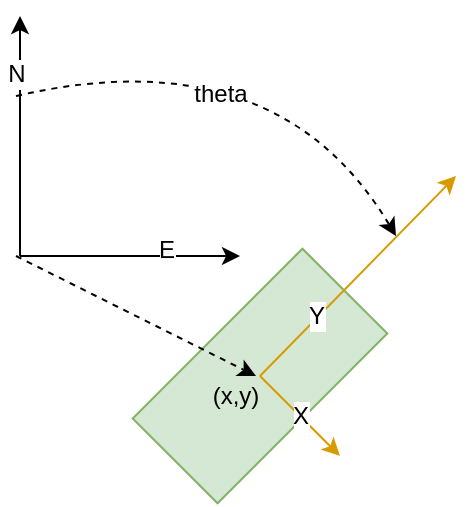 <mxfile version="12.9.10" type="github" pages="7">
  <diagram id="E4djUkXJgHmOQ1qHG0AQ" name="Page-1">
    <mxGraphModel dx="786" dy="411" grid="1" gridSize="10" guides="1" tooltips="1" connect="1" arrows="1" fold="1" page="1" pageScale="1" pageWidth="850" pageHeight="1100" math="0" shadow="0">
      <root>
        <mxCell id="0" />
        <mxCell id="1" parent="0" />
        <mxCell id="4UQcf1Sv0_18LDurUM1L-3" value="" style="rounded=0;whiteSpace=wrap;html=1;fillColor=#d5e8d4;strokeColor=#82b366;rotation=-45;" parent="1" vertex="1">
          <mxGeometry x="302" y="180" width="120" height="60" as="geometry" />
        </mxCell>
        <mxCell id="4UQcf1Sv0_18LDurUM1L-1" value="" style="endArrow=classic;html=1;" parent="1" edge="1">
          <mxGeometry width="50" height="50" relative="1" as="geometry">
            <mxPoint x="242" y="150" as="sourcePoint" />
            <mxPoint x="242" y="30" as="targetPoint" />
          </mxGeometry>
        </mxCell>
        <mxCell id="4UQcf1Sv0_18LDurUM1L-4" value="N" style="text;html=1;align=center;verticalAlign=middle;resizable=0;points=[];labelBackgroundColor=#ffffff;" parent="4UQcf1Sv0_18LDurUM1L-1" vertex="1" connectable="0">
          <mxGeometry x="0.517" y="2" relative="1" as="geometry">
            <mxPoint as="offset" />
          </mxGeometry>
        </mxCell>
        <mxCell id="4UQcf1Sv0_18LDurUM1L-2" value="" style="endArrow=classic;html=1;" parent="1" edge="1">
          <mxGeometry width="50" height="50" relative="1" as="geometry">
            <mxPoint x="242" y="150" as="sourcePoint" />
            <mxPoint x="352" y="150" as="targetPoint" />
          </mxGeometry>
        </mxCell>
        <mxCell id="4UQcf1Sv0_18LDurUM1L-5" value="E" style="text;html=1;align=center;verticalAlign=middle;resizable=0;points=[];labelBackgroundColor=#ffffff;" parent="4UQcf1Sv0_18LDurUM1L-2" vertex="1" connectable="0">
          <mxGeometry x="0.329" y="3" relative="1" as="geometry">
            <mxPoint as="offset" />
          </mxGeometry>
        </mxCell>
        <mxCell id="4UQcf1Sv0_18LDurUM1L-6" value="" style="endArrow=classic;html=1;fillColor=#ffe6cc;strokeColor=#d79b00;" parent="1" edge="1">
          <mxGeometry width="50" height="50" relative="1" as="geometry">
            <mxPoint x="362" y="210" as="sourcePoint" />
            <mxPoint x="460" y="110" as="targetPoint" />
          </mxGeometry>
        </mxCell>
        <mxCell id="4UQcf1Sv0_18LDurUM1L-7" value="Y" style="text;html=1;align=center;verticalAlign=middle;resizable=0;points=[];labelBackgroundColor=#ffffff;" parent="4UQcf1Sv0_18LDurUM1L-6" vertex="1" connectable="0">
          <mxGeometry x="0.517" y="2" relative="1" as="geometry">
            <mxPoint x="-44.76" y="47.11" as="offset" />
          </mxGeometry>
        </mxCell>
        <mxCell id="4UQcf1Sv0_18LDurUM1L-8" value="" style="endArrow=classic;html=1;fillColor=#ffe6cc;strokeColor=#d79b00;" parent="1" edge="1">
          <mxGeometry width="50" height="50" relative="1" as="geometry">
            <mxPoint x="362" y="210" as="sourcePoint" />
            <mxPoint x="402" y="250" as="targetPoint" />
          </mxGeometry>
        </mxCell>
        <mxCell id="4UQcf1Sv0_18LDurUM1L-9" value="X" style="text;html=1;align=center;verticalAlign=middle;resizable=0;points=[];labelBackgroundColor=#ffffff;" parent="4UQcf1Sv0_18LDurUM1L-8" vertex="1" connectable="0">
          <mxGeometry x="0.329" y="3" relative="1" as="geometry">
            <mxPoint x="-8.99" y="-4.75" as="offset" />
          </mxGeometry>
        </mxCell>
        <mxCell id="ay-JRNR7nke35Hhsr8Ma-1" value="" style="curved=1;endArrow=classic;html=1;dashed=1;strokeColor=#000000;fontColor=#D5E8D4;" parent="1" edge="1">
          <mxGeometry width="50" height="50" relative="1" as="geometry">
            <mxPoint x="240" y="70" as="sourcePoint" />
            <mxPoint x="430" y="140" as="targetPoint" />
            <Array as="points">
              <mxPoint x="370" y="40" />
            </Array>
          </mxGeometry>
        </mxCell>
        <mxCell id="ay-JRNR7nke35Hhsr8Ma-2" value="&lt;font color=&quot;#000000&quot;&gt;theta&lt;/font&gt;" style="text;html=1;align=center;verticalAlign=middle;resizable=0;points=[];labelBackgroundColor=#ffffff;fontColor=#D5E8D4;" parent="ay-JRNR7nke35Hhsr8Ma-1" vertex="1" connectable="0">
          <mxGeometry x="-0.203" y="-22" relative="1" as="geometry">
            <mxPoint as="offset" />
          </mxGeometry>
        </mxCell>
        <mxCell id="ay-JRNR7nke35Hhsr8Ma-3" value="" style="endArrow=classic;html=1;dashed=1;strokeColor=#000000;fontColor=#D5E8D4;" parent="1" edge="1">
          <mxGeometry width="50" height="50" relative="1" as="geometry">
            <mxPoint x="240" y="150" as="sourcePoint" />
            <mxPoint x="360" y="210" as="targetPoint" />
          </mxGeometry>
        </mxCell>
        <mxCell id="ay-JRNR7nke35Hhsr8Ma-4" value="&lt;font color=&quot;#000000&quot;&gt;(x,y)&lt;/font&gt;" style="text;html=1;strokeColor=none;fillColor=none;align=center;verticalAlign=middle;whiteSpace=wrap;rounded=0;dashed=1;fontColor=#D5E8D4;" parent="1" vertex="1">
          <mxGeometry x="330" y="210" width="40" height="20" as="geometry" />
        </mxCell>
      </root>
    </mxGraphModel>
  </diagram>
  <diagram id="EYhlYJDlWn58gcIpB5Rx" name="Page-2">
    <mxGraphModel dx="786" dy="411" grid="1" gridSize="10" guides="1" tooltips="1" connect="1" arrows="1" fold="1" page="1" pageScale="1" pageWidth="850" pageHeight="1100" math="0" shadow="0">
      <root>
        <mxCell id="pMTW5SIxI1JARg59_gXX-0" />
        <mxCell id="pMTW5SIxI1JARg59_gXX-1" parent="pMTW5SIxI1JARg59_gXX-0" />
        <mxCell id="pMTW5SIxI1JARg59_gXX-42" value="" style="rounded=1;whiteSpace=wrap;html=1;dashed=1;fillColor=#ffe6cc;strokeColor=#d79b00;" parent="pMTW5SIxI1JARg59_gXX-1" vertex="1">
          <mxGeometry x="405" y="161" width="20" height="110" as="geometry" />
        </mxCell>
        <mxCell id="pMTW5SIxI1JARg59_gXX-41" value="" style="rounded=1;whiteSpace=wrap;html=1;dashed=1;fillColor=#ffe6cc;strokeColor=#d79b00;" parent="pMTW5SIxI1JARg59_gXX-1" vertex="1">
          <mxGeometry x="320" y="161" width="20" height="110" as="geometry" />
        </mxCell>
        <mxCell id="pMTW5SIxI1JARg59_gXX-40" value="" style="rounded=1;whiteSpace=wrap;html=1;dashed=1;fillColor=#ffe6cc;strokeColor=#d79b00;" parent="pMTW5SIxI1JARg59_gXX-1" vertex="1">
          <mxGeometry x="230" y="161" width="20" height="110" as="geometry" />
        </mxCell>
        <mxCell id="pMTW5SIxI1JARg59_gXX-2" value="" style="endArrow=none;html=1;" parent="pMTW5SIxI1JARg59_gXX-1" source="pMTW5SIxI1JARg59_gXX-8" edge="1">
          <mxGeometry width="50" height="50" relative="1" as="geometry">
            <mxPoint x="200" y="190" as="sourcePoint" />
            <mxPoint x="580" y="190" as="targetPoint" />
          </mxGeometry>
        </mxCell>
        <mxCell id="pMTW5SIxI1JARg59_gXX-3" value="G" style="ellipse;whiteSpace=wrap;html=1;aspect=fixed;" parent="pMTW5SIxI1JARg59_gXX-1" vertex="1">
          <mxGeometry x="230" y="180" width="20" height="20" as="geometry" />
        </mxCell>
        <mxCell id="pMTW5SIxI1JARg59_gXX-4" value="" style="endArrow=none;html=1;" parent="pMTW5SIxI1JARg59_gXX-1" target="pMTW5SIxI1JARg59_gXX-3" edge="1">
          <mxGeometry width="50" height="50" relative="1" as="geometry">
            <mxPoint x="200" y="190" as="sourcePoint" />
            <mxPoint x="580" y="190" as="targetPoint" />
          </mxGeometry>
        </mxCell>
        <mxCell id="pMTW5SIxI1JARg59_gXX-6" value="G" style="ellipse;whiteSpace=wrap;html=1;aspect=fixed;" parent="pMTW5SIxI1JARg59_gXX-1" vertex="1">
          <mxGeometry x="405" y="180" width="20" height="20" as="geometry" />
        </mxCell>
        <mxCell id="pMTW5SIxI1JARg59_gXX-7" value="" style="endArrow=none;html=1;" parent="pMTW5SIxI1JARg59_gXX-1" source="pMTW5SIxI1JARg59_gXX-3" target="pMTW5SIxI1JARg59_gXX-6" edge="1">
          <mxGeometry width="50" height="50" relative="1" as="geometry">
            <mxPoint x="250" y="190" as="sourcePoint" />
            <mxPoint x="580" y="190" as="targetPoint" />
          </mxGeometry>
        </mxCell>
        <mxCell id="pMTW5SIxI1JARg59_gXX-8" value="G" style="ellipse;whiteSpace=wrap;html=1;aspect=fixed;" parent="pMTW5SIxI1JARg59_gXX-1" vertex="1">
          <mxGeometry x="500" y="180" width="20" height="20" as="geometry" />
        </mxCell>
        <mxCell id="pMTW5SIxI1JARg59_gXX-9" value="" style="endArrow=none;html=1;" parent="pMTW5SIxI1JARg59_gXX-1" source="pMTW5SIxI1JARg59_gXX-6" target="pMTW5SIxI1JARg59_gXX-8" edge="1">
          <mxGeometry width="50" height="50" relative="1" as="geometry">
            <mxPoint x="425" y="190" as="sourcePoint" />
            <mxPoint x="580" y="190" as="targetPoint" />
          </mxGeometry>
        </mxCell>
        <mxCell id="pMTW5SIxI1JARg59_gXX-5" value="G" style="ellipse;whiteSpace=wrap;html=1;aspect=fixed;" parent="pMTW5SIxI1JARg59_gXX-1" vertex="1">
          <mxGeometry x="320" y="180" width="20" height="20" as="geometry" />
        </mxCell>
        <mxCell id="pMTW5SIxI1JARg59_gXX-26" value="" style="endArrow=none;html=1;" parent="pMTW5SIxI1JARg59_gXX-1" source="pMTW5SIxI1JARg59_gXX-32" edge="1">
          <mxGeometry width="50" height="50" relative="1" as="geometry">
            <mxPoint x="200" y="240" as="sourcePoint" />
            <mxPoint x="580" y="240" as="targetPoint" />
          </mxGeometry>
        </mxCell>
        <mxCell id="pMTW5SIxI1JARg59_gXX-28" value="V" style="whiteSpace=wrap;html=1;aspect=fixed;" parent="pMTW5SIxI1JARg59_gXX-1" vertex="1">
          <mxGeometry x="260" y="230" width="20" height="20" as="geometry" />
        </mxCell>
        <mxCell id="pMTW5SIxI1JARg59_gXX-29" value="" style="endArrow=none;html=1;" parent="pMTW5SIxI1JARg59_gXX-1" source="pMTW5SIxI1JARg59_gXX-34" target="pMTW5SIxI1JARg59_gXX-28" edge="1">
          <mxGeometry width="50" height="50" relative="1" as="geometry">
            <mxPoint x="200" y="240" as="sourcePoint" />
            <mxPoint x="580" y="240" as="targetPoint" />
          </mxGeometry>
        </mxCell>
        <mxCell id="pMTW5SIxI1JARg59_gXX-30" value="V" style="whiteSpace=wrap;html=1;aspect=fixed;" parent="pMTW5SIxI1JARg59_gXX-1" vertex="1">
          <mxGeometry x="360" y="230" width="20" height="20" as="geometry" />
        </mxCell>
        <mxCell id="pMTW5SIxI1JARg59_gXX-31" value="" style="endArrow=none;html=1;" parent="pMTW5SIxI1JARg59_gXX-1" source="pMTW5SIxI1JARg59_gXX-36" target="pMTW5SIxI1JARg59_gXX-30" edge="1">
          <mxGeometry width="50" height="50" relative="1" as="geometry">
            <mxPoint x="280" y="240" as="sourcePoint" />
            <mxPoint x="580" y="240" as="targetPoint" />
          </mxGeometry>
        </mxCell>
        <mxCell id="pMTW5SIxI1JARg59_gXX-32" value="V" style="whiteSpace=wrap;html=1;aspect=fixed;" parent="pMTW5SIxI1JARg59_gXX-1" vertex="1">
          <mxGeometry x="450" y="230" width="20" height="20" as="geometry" />
        </mxCell>
        <mxCell id="pMTW5SIxI1JARg59_gXX-33" value="" style="endArrow=none;html=1;" parent="pMTW5SIxI1JARg59_gXX-1" source="pMTW5SIxI1JARg59_gXX-38" target="pMTW5SIxI1JARg59_gXX-32" edge="1">
          <mxGeometry width="50" height="50" relative="1" as="geometry">
            <mxPoint x="380" y="240" as="sourcePoint" />
            <mxPoint x="580" y="240" as="targetPoint" />
          </mxGeometry>
        </mxCell>
        <mxCell id="pMTW5SIxI1JARg59_gXX-34" value="V" style="whiteSpace=wrap;html=1;aspect=fixed;dashed=1;" parent="pMTW5SIxI1JARg59_gXX-1" vertex="1">
          <mxGeometry x="230" y="230" width="20" height="20" as="geometry" />
        </mxCell>
        <mxCell id="pMTW5SIxI1JARg59_gXX-35" value="" style="endArrow=none;html=1;" parent="pMTW5SIxI1JARg59_gXX-1" target="pMTW5SIxI1JARg59_gXX-34" edge="1">
          <mxGeometry width="50" height="50" relative="1" as="geometry">
            <mxPoint x="200" y="240" as="sourcePoint" />
            <mxPoint x="260" y="240" as="targetPoint" />
          </mxGeometry>
        </mxCell>
        <mxCell id="pMTW5SIxI1JARg59_gXX-36" value="V" style="whiteSpace=wrap;html=1;aspect=fixed;dashed=1;" parent="pMTW5SIxI1JARg59_gXX-1" vertex="1">
          <mxGeometry x="320" y="230" width="20" height="20" as="geometry" />
        </mxCell>
        <mxCell id="pMTW5SIxI1JARg59_gXX-37" value="" style="endArrow=none;html=1;" parent="pMTW5SIxI1JARg59_gXX-1" source="pMTW5SIxI1JARg59_gXX-28" target="pMTW5SIxI1JARg59_gXX-36" edge="1">
          <mxGeometry width="50" height="50" relative="1" as="geometry">
            <mxPoint x="280" y="240" as="sourcePoint" />
            <mxPoint x="360" y="240" as="targetPoint" />
          </mxGeometry>
        </mxCell>
        <mxCell id="pMTW5SIxI1JARg59_gXX-38" value="V" style="whiteSpace=wrap;html=1;aspect=fixed;dashed=1;" parent="pMTW5SIxI1JARg59_gXX-1" vertex="1">
          <mxGeometry x="405" y="230" width="20" height="20" as="geometry" />
        </mxCell>
        <mxCell id="pMTW5SIxI1JARg59_gXX-39" value="" style="endArrow=none;html=1;" parent="pMTW5SIxI1JARg59_gXX-1" source="pMTW5SIxI1JARg59_gXX-30" target="pMTW5SIxI1JARg59_gXX-38" edge="1">
          <mxGeometry width="50" height="50" relative="1" as="geometry">
            <mxPoint x="380" y="240" as="sourcePoint" />
            <mxPoint x="450" y="240" as="targetPoint" />
          </mxGeometry>
        </mxCell>
      </root>
    </mxGraphModel>
  </diagram>
  <diagram id="TumldyW-hjwU83xB4ci_" name="Page-3">
    <mxGraphModel dx="786" dy="411" grid="1" gridSize="10" guides="1" tooltips="1" connect="1" arrows="1" fold="1" page="1" pageScale="1" pageWidth="850" pageHeight="1100" math="0" shadow="0">
      <root>
        <mxCell id="S9QGWnFDCPOXJFL82X0h-0" />
        <mxCell id="S9QGWnFDCPOXJFL82X0h-1" parent="S9QGWnFDCPOXJFL82X0h-0" />
        <mxCell id="S9QGWnFDCPOXJFL82X0h-2" value="" style="endArrow=classic;html=1;strokeColor=#FF3333;" parent="S9QGWnFDCPOXJFL82X0h-1" edge="1">
          <mxGeometry width="50" height="50" relative="1" as="geometry">
            <mxPoint x="160" y="180" as="sourcePoint" />
            <mxPoint x="210" y="180" as="targetPoint" />
          </mxGeometry>
        </mxCell>
        <mxCell id="S9QGWnFDCPOXJFL82X0h-5" value="X" style="text;html=1;align=center;verticalAlign=middle;resizable=0;points=[];labelBackgroundColor=#ffffff;" parent="S9QGWnFDCPOXJFL82X0h-2" vertex="1" connectable="0">
          <mxGeometry x="-0.04" y="1" relative="1" as="geometry">
            <mxPoint as="offset" />
          </mxGeometry>
        </mxCell>
        <mxCell id="S9QGWnFDCPOXJFL82X0h-3" value="" style="endArrow=classic;html=1;strokeColor=#FF3333;" parent="S9QGWnFDCPOXJFL82X0h-1" edge="1">
          <mxGeometry width="50" height="50" relative="1" as="geometry">
            <mxPoint x="160" y="180" as="sourcePoint" />
            <mxPoint x="160" y="130" as="targetPoint" />
          </mxGeometry>
        </mxCell>
        <mxCell id="S9QGWnFDCPOXJFL82X0h-6" value="Z" style="text;html=1;align=center;verticalAlign=middle;resizable=0;points=[];labelBackgroundColor=#ffffff;" parent="S9QGWnFDCPOXJFL82X0h-3" vertex="1" connectable="0">
          <mxGeometry x="0.28" y="1" relative="1" as="geometry">
            <mxPoint as="offset" />
          </mxGeometry>
        </mxCell>
        <mxCell id="S9QGWnFDCPOXJFL82X0h-4" value="Y" style="endArrow=classic;html=1;strokeColor=#FF3333;" parent="S9QGWnFDCPOXJFL82X0h-1" edge="1">
          <mxGeometry width="50" height="50" relative="1" as="geometry">
            <mxPoint x="160" y="180" as="sourcePoint" />
            <mxPoint x="130" y="140" as="targetPoint" />
          </mxGeometry>
        </mxCell>
        <mxCell id="S9QGWnFDCPOXJFL82X0h-7" value="" style="endArrow=classic;html=1;fillColor=#f8cecc;strokeColor=#b85450;" parent="S9QGWnFDCPOXJFL82X0h-1" edge="1">
          <mxGeometry width="50" height="50" relative="1" as="geometry">
            <mxPoint x="300" y="230" as="sourcePoint" />
            <mxPoint x="350" y="200" as="targetPoint" />
          </mxGeometry>
        </mxCell>
        <mxCell id="S9QGWnFDCPOXJFL82X0h-8" value="X" style="text;html=1;align=center;verticalAlign=middle;resizable=0;points=[];labelBackgroundColor=#ffffff;" parent="S9QGWnFDCPOXJFL82X0h-7" vertex="1" connectable="0">
          <mxGeometry x="-0.04" y="1" relative="1" as="geometry">
            <mxPoint as="offset" />
          </mxGeometry>
        </mxCell>
        <mxCell id="S9QGWnFDCPOXJFL82X0h-9" value="" style="endArrow=classic;html=1;fillColor=#f8cecc;strokeColor=#b85450;" parent="S9QGWnFDCPOXJFL82X0h-1" edge="1">
          <mxGeometry width="50" height="50" relative="1" as="geometry">
            <mxPoint x="300" y="230" as="sourcePoint" />
            <mxPoint x="300" y="180" as="targetPoint" />
          </mxGeometry>
        </mxCell>
        <mxCell id="S9QGWnFDCPOXJFL82X0h-10" value="Z" style="text;html=1;align=center;verticalAlign=middle;resizable=0;points=[];labelBackgroundColor=#ffffff;" parent="S9QGWnFDCPOXJFL82X0h-9" vertex="1" connectable="0">
          <mxGeometry x="0.28" y="1" relative="1" as="geometry">
            <mxPoint as="offset" />
          </mxGeometry>
        </mxCell>
        <mxCell id="S9QGWnFDCPOXJFL82X0h-11" value="Y" style="endArrow=classic;html=1;fillColor=#f8cecc;strokeColor=#b85450;" parent="S9QGWnFDCPOXJFL82X0h-1" edge="1">
          <mxGeometry width="50" height="50" relative="1" as="geometry">
            <mxPoint x="300" y="230" as="sourcePoint" />
            <mxPoint x="250" y="200" as="targetPoint" />
          </mxGeometry>
        </mxCell>
        <mxCell id="S9QGWnFDCPOXJFL82X0h-12" value="" style="rounded=0;whiteSpace=wrap;html=1;dashed=1;fontColor=#D5E8D4;" parent="S9QGWnFDCPOXJFL82X0h-1" vertex="1">
          <mxGeometry x="290" y="60" width="30" height="60" as="geometry" />
        </mxCell>
        <mxCell id="S9QGWnFDCPOXJFL82X0h-13" value="&lt;font color=&quot;#ff3333&quot;&gt;GNSS绝对坐标系&lt;b&gt;G&lt;/b&gt;，原点固定&lt;/font&gt;" style="text;html=1;strokeColor=none;fillColor=none;align=center;verticalAlign=middle;whiteSpace=wrap;rounded=0;dashed=1;fontColor=#D5E8D4;" parent="S9QGWnFDCPOXJFL82X0h-1" vertex="1">
          <mxGeometry x="120" y="200" width="90" height="20" as="geometry" />
        </mxCell>
        <mxCell id="S9QGWnFDCPOXJFL82X0h-14" value="&lt;font color=&quot;#b85450&quot;&gt;视觉定位坐标系&lt;b&gt;L&lt;/b&gt;，原点为定位起点&lt;/font&gt;" style="text;html=1;strokeColor=none;fillColor=none;align=center;verticalAlign=middle;whiteSpace=wrap;rounded=0;dashed=1;fontColor=#D5E8D4;" parent="S9QGWnFDCPOXJFL82X0h-1" vertex="1">
          <mxGeometry x="240" y="250" width="120" height="20" as="geometry" />
        </mxCell>
        <mxCell id="S9QGWnFDCPOXJFL82X0h-15" value="" style="endArrow=classic;html=1;fillColor=#f5f5f5;strokeColor=#000000;" parent="S9QGWnFDCPOXJFL82X0h-1" edge="1">
          <mxGeometry width="50" height="50" relative="1" as="geometry">
            <mxPoint x="306" y="110" as="sourcePoint" />
            <mxPoint x="326" y="110" as="targetPoint" />
          </mxGeometry>
        </mxCell>
        <mxCell id="S9QGWnFDCPOXJFL82X0h-17" value="" style="endArrow=classic;html=1;fillColor=#f5f5f5;strokeColor=#000000;" parent="S9QGWnFDCPOXJFL82X0h-1" edge="1">
          <mxGeometry width="50" height="50" relative="1" as="geometry">
            <mxPoint x="306" y="110" as="sourcePoint" />
            <mxPoint x="306" y="80" as="targetPoint" />
          </mxGeometry>
        </mxCell>
        <mxCell id="S9QGWnFDCPOXJFL82X0h-20" value="" style="endArrow=classic;html=1;fillColor=#f5f5f5;strokeColor=#000000;" parent="S9QGWnFDCPOXJFL82X0h-1" edge="1">
          <mxGeometry width="50" height="50" relative="1" as="geometry">
            <mxPoint x="306" y="110" as="sourcePoint" />
            <mxPoint x="296" y="90" as="targetPoint" />
          </mxGeometry>
        </mxCell>
        <mxCell id="S9QGWnFDCPOXJFL82X0h-21" value="&lt;font color=&quot;#000000&quot;&gt;车身坐标系B，原点为车轴中心&lt;/font&gt;" style="text;html=1;strokeColor=none;fillColor=none;align=center;verticalAlign=middle;whiteSpace=wrap;rounded=0;dashed=1;fontColor=#D5E8D4;" parent="S9QGWnFDCPOXJFL82X0h-1" vertex="1">
          <mxGeometry x="340" y="100" width="120" height="20" as="geometry" />
        </mxCell>
        <mxCell id="S9QGWnFDCPOXJFL82X0h-22" value="" style="curved=1;endArrow=classic;html=1;strokeColor=#000000;fontColor=#D5E8D4;" parent="S9QGWnFDCPOXJFL82X0h-1" edge="1">
          <mxGeometry width="50" height="50" relative="1" as="geometry">
            <mxPoint x="200" y="140" as="sourcePoint" />
            <mxPoint x="280" y="90" as="targetPoint" />
            <Array as="points">
              <mxPoint x="200" y="120" />
              <mxPoint x="220" y="100" />
              <mxPoint x="240" y="90" />
            </Array>
          </mxGeometry>
        </mxCell>
        <mxCell id="S9QGWnFDCPOXJFL82X0h-23" value="&lt;font color=&quot;#000000&quot;&gt;P_gb&lt;/font&gt;" style="text;html=1;align=center;verticalAlign=middle;resizable=0;points=[];labelBackgroundColor=#ffffff;fontColor=#D5E8D4;" parent="S9QGWnFDCPOXJFL82X0h-22" vertex="1" connectable="0">
          <mxGeometry x="0.043" y="1" relative="1" as="geometry">
            <mxPoint as="offset" />
          </mxGeometry>
        </mxCell>
        <mxCell id="S9QGWnFDCPOXJFL82X0h-26" value="" style="curved=1;endArrow=classic;html=1;strokeColor=#000000;fontColor=#D5E8D4;" parent="S9QGWnFDCPOXJFL82X0h-1" edge="1">
          <mxGeometry width="50" height="50" relative="1" as="geometry">
            <mxPoint x="340" y="190" as="sourcePoint" />
            <mxPoint x="330" y="120" as="targetPoint" />
            <Array as="points">
              <mxPoint x="400" y="170" />
              <mxPoint x="370" y="130" />
            </Array>
          </mxGeometry>
        </mxCell>
        <mxCell id="S9QGWnFDCPOXJFL82X0h-27" value="&lt;font color=&quot;#000000&quot;&gt;T_lb&lt;/font&gt;" style="text;html=1;align=center;verticalAlign=middle;resizable=0;points=[];labelBackgroundColor=#ffffff;fontColor=#D5E8D4;" parent="S9QGWnFDCPOXJFL82X0h-26" vertex="1" connectable="0">
          <mxGeometry x="0.137" y="3" relative="1" as="geometry">
            <mxPoint as="offset" />
          </mxGeometry>
        </mxCell>
        <mxCell id="S9QGWnFDCPOXJFL82X0h-28" value="" style="curved=1;endArrow=classic;html=1;strokeColor=#000000;fontColor=#D5E8D4;dashed=1;" parent="S9QGWnFDCPOXJFL82X0h-1" edge="1">
          <mxGeometry width="50" height="50" relative="1" as="geometry">
            <mxPoint x="250" y="280" as="sourcePoint" />
            <mxPoint x="140" y="230" as="targetPoint" />
            <Array as="points">
              <mxPoint x="200" y="300" />
              <mxPoint x="150" y="250" />
            </Array>
          </mxGeometry>
        </mxCell>
        <mxCell id="S9QGWnFDCPOXJFL82X0h-29" value="&lt;font color=&quot;#ff0000&quot;&gt;T_gl??&lt;/font&gt;" style="text;html=1;align=center;verticalAlign=middle;resizable=0;points=[];labelBackgroundColor=#ffffff;fontColor=#D5E8D4;" parent="S9QGWnFDCPOXJFL82X0h-28" vertex="1" connectable="0">
          <mxGeometry x="0.137" relative="1" as="geometry">
            <mxPoint as="offset" />
          </mxGeometry>
        </mxCell>
      </root>
    </mxGraphModel>
  </diagram>
  <diagram id="baydNJL-EMjnbYiuMi0h" name="Page-4">
    <mxGraphModel dx="786" dy="411" grid="1" gridSize="10" guides="1" tooltips="1" connect="1" arrows="1" fold="1" page="1" pageScale="1" pageWidth="850" pageHeight="1100" math="0" shadow="0">
      <root>
        <mxCell id="ZbMKFY6qEvTpGZ5UU2s4-0" />
        <mxCell id="ZbMKFY6qEvTpGZ5UU2s4-1" parent="ZbMKFY6qEvTpGZ5UU2s4-0" />
        <mxCell id="ZbMKFY6qEvTpGZ5UU2s4-2" style="edgeStyle=orthogonalEdgeStyle;rounded=0;orthogonalLoop=1;jettySize=auto;html=1;" parent="ZbMKFY6qEvTpGZ5UU2s4-1" source="ZbMKFY6qEvTpGZ5UU2s4-4" target="ZbMKFY6qEvTpGZ5UU2s4-7" edge="1">
          <mxGeometry relative="1" as="geometry" />
        </mxCell>
        <mxCell id="ZbMKFY6qEvTpGZ5UU2s4-3" value="pl_ij" style="text;html=1;align=center;verticalAlign=middle;resizable=0;points=[];labelBackgroundColor=#ffffff;" parent="ZbMKFY6qEvTpGZ5UU2s4-2" vertex="1" connectable="0">
          <mxGeometry x="-0.12" y="-1" relative="1" as="geometry">
            <mxPoint as="offset" />
          </mxGeometry>
        </mxCell>
        <mxCell id="ZbMKFY6qEvTpGZ5UU2s4-4" value="Xi" style="ellipse;whiteSpace=wrap;html=1;aspect=fixed;dashed=1;fillColor=#ffe6cc;strokeColor=#d79b00;" parent="ZbMKFY6qEvTpGZ5UU2s4-1" vertex="1">
          <mxGeometry x="220" y="209" width="60" height="60" as="geometry" />
        </mxCell>
        <mxCell id="ZbMKFY6qEvTpGZ5UU2s4-5" style="edgeStyle=orthogonalEdgeStyle;rounded=0;orthogonalLoop=1;jettySize=auto;html=1;" parent="ZbMKFY6qEvTpGZ5UU2s4-1" source="ZbMKFY6qEvTpGZ5UU2s4-7" target="ZbMKFY6qEvTpGZ5UU2s4-8" edge="1">
          <mxGeometry relative="1" as="geometry" />
        </mxCell>
        <mxCell id="ZbMKFY6qEvTpGZ5UU2s4-6" value="pl_jk" style="text;html=1;align=center;verticalAlign=middle;resizable=0;points=[];labelBackgroundColor=#ffffff;" parent="ZbMKFY6qEvTpGZ5UU2s4-5" vertex="1" connectable="0">
          <mxGeometry x="-0.12" y="-2" relative="1" as="geometry">
            <mxPoint as="offset" />
          </mxGeometry>
        </mxCell>
        <mxCell id="ZbMKFY6qEvTpGZ5UU2s4-7" value="Xj" style="ellipse;whiteSpace=wrap;html=1;aspect=fixed;dashed=1;fillColor=#ffe6cc;strokeColor=#d79b00;" parent="ZbMKFY6qEvTpGZ5UU2s4-1" vertex="1">
          <mxGeometry x="330" y="209" width="60" height="60" as="geometry" />
        </mxCell>
        <mxCell id="ZbMKFY6qEvTpGZ5UU2s4-8" value="Xk" style="ellipse;whiteSpace=wrap;html=1;aspect=fixed;dashed=1;fillColor=#ffe6cc;strokeColor=#d79b00;" parent="ZbMKFY6qEvTpGZ5UU2s4-1" vertex="1">
          <mxGeometry x="440" y="209" width="60" height="60" as="geometry" />
        </mxCell>
        <mxCell id="ZbMKFY6qEvTpGZ5UU2s4-9" style="edgeStyle=orthogonalEdgeStyle;rounded=0;orthogonalLoop=1;jettySize=auto;html=1;" parent="ZbMKFY6qEvTpGZ5UU2s4-1" source="ZbMKFY6qEvTpGZ5UU2s4-15" target="ZbMKFY6qEvTpGZ5UU2s4-4" edge="1">
          <mxGeometry relative="1" as="geometry" />
        </mxCell>
        <mxCell id="ZbMKFY6qEvTpGZ5UU2s4-10" value="pg_i" style="text;html=1;align=center;verticalAlign=middle;resizable=0;points=[];labelBackgroundColor=#ffffff;" parent="ZbMKFY6qEvTpGZ5UU2s4-9" vertex="1" connectable="0">
          <mxGeometry x="-0.575" y="1" relative="1" as="geometry">
            <mxPoint as="offset" />
          </mxGeometry>
        </mxCell>
        <mxCell id="ZbMKFY6qEvTpGZ5UU2s4-11" style="edgeStyle=orthogonalEdgeStyle;rounded=0;orthogonalLoop=1;jettySize=auto;html=1;" parent="ZbMKFY6qEvTpGZ5UU2s4-1" source="ZbMKFY6qEvTpGZ5UU2s4-15" target="ZbMKFY6qEvTpGZ5UU2s4-7" edge="1">
          <mxGeometry relative="1" as="geometry" />
        </mxCell>
        <mxCell id="ZbMKFY6qEvTpGZ5UU2s4-12" value="pg_j" style="text;html=1;align=center;verticalAlign=middle;resizable=0;points=[];labelBackgroundColor=#ffffff;" parent="ZbMKFY6qEvTpGZ5UU2s4-11" vertex="1" connectable="0">
          <mxGeometry x="0.24" y="3" relative="1" as="geometry">
            <mxPoint as="offset" />
          </mxGeometry>
        </mxCell>
        <mxCell id="ZbMKFY6qEvTpGZ5UU2s4-13" style="edgeStyle=orthogonalEdgeStyle;rounded=0;orthogonalLoop=1;jettySize=auto;html=1;" parent="ZbMKFY6qEvTpGZ5UU2s4-1" source="ZbMKFY6qEvTpGZ5UU2s4-15" target="ZbMKFY6qEvTpGZ5UU2s4-8" edge="1">
          <mxGeometry relative="1" as="geometry" />
        </mxCell>
        <mxCell id="ZbMKFY6qEvTpGZ5UU2s4-14" value="pg_k" style="text;html=1;align=center;verticalAlign=middle;resizable=0;points=[];labelBackgroundColor=#ffffff;" parent="ZbMKFY6qEvTpGZ5UU2s4-13" vertex="1" connectable="0">
          <mxGeometry x="-0.375" y="-2" relative="1" as="geometry">
            <mxPoint x="-5" y="-2" as="offset" />
          </mxGeometry>
        </mxCell>
        <mxCell id="ZbMKFY6qEvTpGZ5UU2s4-15" value="G" style="ellipse;whiteSpace=wrap;html=1;aspect=fixed;dashed=1;fillColor=#f8cecc;strokeColor=#b85450;" parent="ZbMKFY6qEvTpGZ5UU2s4-1" vertex="1">
          <mxGeometry x="330" y="319" width="60" height="60" as="geometry" />
        </mxCell>
        <mxCell id="ZbMKFY6qEvTpGZ5UU2s4-16" style="edgeStyle=orthogonalEdgeStyle;rounded=0;orthogonalLoop=1;jettySize=auto;html=1;" parent="ZbMKFY6qEvTpGZ5UU2s4-1" source="ZbMKFY6qEvTpGZ5UU2s4-22" target="ZbMKFY6qEvTpGZ5UU2s4-4" edge="1">
          <mxGeometry relative="1" as="geometry" />
        </mxCell>
        <mxCell id="ZbMKFY6qEvTpGZ5UU2s4-17" value="ql_i" style="text;html=1;align=center;verticalAlign=middle;resizable=0;points=[];labelBackgroundColor=#ffffff;" parent="ZbMKFY6qEvTpGZ5UU2s4-16" vertex="1" connectable="0">
          <mxGeometry x="0.006" y="21" relative="1" as="geometry">
            <mxPoint x="-21" y="40" as="offset" />
          </mxGeometry>
        </mxCell>
        <mxCell id="ZbMKFY6qEvTpGZ5UU2s4-18" style="edgeStyle=orthogonalEdgeStyle;rounded=0;orthogonalLoop=1;jettySize=auto;html=1;" parent="ZbMKFY6qEvTpGZ5UU2s4-1" source="ZbMKFY6qEvTpGZ5UU2s4-22" target="ZbMKFY6qEvTpGZ5UU2s4-8" edge="1">
          <mxGeometry relative="1" as="geometry" />
        </mxCell>
        <mxCell id="ZbMKFY6qEvTpGZ5UU2s4-19" value="ql_k" style="text;html=1;align=center;verticalAlign=middle;resizable=0;points=[];labelBackgroundColor=#ffffff;" parent="ZbMKFY6qEvTpGZ5UU2s4-18" vertex="1" connectable="0">
          <mxGeometry x="0.535" y="1" relative="1" as="geometry">
            <mxPoint as="offset" />
          </mxGeometry>
        </mxCell>
        <mxCell id="ZbMKFY6qEvTpGZ5UU2s4-20" style="edgeStyle=orthogonalEdgeStyle;rounded=0;orthogonalLoop=1;jettySize=auto;html=1;" parent="ZbMKFY6qEvTpGZ5UU2s4-1" source="ZbMKFY6qEvTpGZ5UU2s4-22" target="ZbMKFY6qEvTpGZ5UU2s4-7" edge="1">
          <mxGeometry relative="1" as="geometry" />
        </mxCell>
        <mxCell id="ZbMKFY6qEvTpGZ5UU2s4-21" value="ql_j" style="text;html=1;align=center;verticalAlign=middle;resizable=0;points=[];labelBackgroundColor=#ffffff;" parent="ZbMKFY6qEvTpGZ5UU2s4-20" vertex="1" connectable="0">
          <mxGeometry x="-0.225" y="1" relative="1" as="geometry">
            <mxPoint as="offset" />
          </mxGeometry>
        </mxCell>
        <mxCell id="ZbMKFY6qEvTpGZ5UU2s4-22" value="L" style="ellipse;whiteSpace=wrap;html=1;aspect=fixed;dashed=1;fillColor=#fff2cc;strokeColor=#d6b656;" parent="ZbMKFY6qEvTpGZ5UU2s4-1" vertex="1">
          <mxGeometry x="330" y="100" width="60" height="60" as="geometry" />
        </mxCell>
        <mxCell id="ZbMKFY6qEvTpGZ5UU2s4-23" value="" style="curved=1;endArrow=classic;html=1;exitX=0.5;exitY=1;exitDx=0;exitDy=0;entryX=0.5;entryY=0;entryDx=0;entryDy=0;" parent="ZbMKFY6qEvTpGZ5UU2s4-1" source="ZbMKFY6qEvTpGZ5UU2s4-15" target="ZbMKFY6qEvTpGZ5UU2s4-22" edge="1">
          <mxGeometry width="50" height="50" relative="1" as="geometry">
            <mxPoint x="80" y="280" as="sourcePoint" />
            <mxPoint x="130" y="230" as="targetPoint" />
            <Array as="points">
              <mxPoint x="130" y="400" />
              <mxPoint x="80" y="230" />
              <mxPoint x="180" y="100" />
            </Array>
          </mxGeometry>
        </mxCell>
        <mxCell id="ZbMKFY6qEvTpGZ5UU2s4-24" value="T_gl" style="text;html=1;align=center;verticalAlign=middle;resizable=0;points=[];labelBackgroundColor=#ffffff;" parent="ZbMKFY6qEvTpGZ5UU2s4-23" vertex="1" connectable="0">
          <mxGeometry x="0.132" y="-13" relative="1" as="geometry">
            <mxPoint as="offset" />
          </mxGeometry>
        </mxCell>
        <mxCell id="ZbMKFY6qEvTpGZ5UU2s4-25" value="" style="endArrow=classic;html=1;entryX=-0.017;entryY=0.617;entryDx=0;entryDy=0;entryPerimeter=0;" parent="ZbMKFY6qEvTpGZ5UU2s4-1" edge="1">
          <mxGeometry width="50" height="50" relative="1" as="geometry">
            <mxPoint x="180" y="241" as="sourcePoint" />
            <mxPoint x="218.98" y="241.02" as="targetPoint" />
          </mxGeometry>
        </mxCell>
        <mxCell id="ZbMKFY6qEvTpGZ5UU2s4-26" value="" style="endArrow=classic;html=1;entryX=-0.017;entryY=0.617;entryDx=0;entryDy=0;entryPerimeter=0;" parent="ZbMKFY6qEvTpGZ5UU2s4-1" edge="1">
          <mxGeometry width="50" height="50" relative="1" as="geometry">
            <mxPoint x="500" y="238.5" as="sourcePoint" />
            <mxPoint x="538.98" y="238.52" as="targetPoint" />
          </mxGeometry>
        </mxCell>
      </root>
    </mxGraphModel>
  </diagram>
  <diagram id="PWOzQdu9kLFfdoMUecue" name="Page-5">
    <mxGraphModel dx="786" dy="411" grid="1" gridSize="10" guides="1" tooltips="1" connect="1" arrows="1" fold="1" page="1" pageScale="1" pageWidth="850" pageHeight="1100" math="0" shadow="0">
      <root>
        <mxCell id="8rsFy-Mjqup1NeGcH7xK-0" />
        <mxCell id="8rsFy-Mjqup1NeGcH7xK-1" parent="8rsFy-Mjqup1NeGcH7xK-0" />
        <mxCell id="8rsFy-Mjqup1NeGcH7xK-2" value="" style="rounded=1;whiteSpace=wrap;html=1;dashed=1;fillColor=#ffe6cc;strokeColor=#d79b00;" vertex="1" parent="8rsFy-Mjqup1NeGcH7xK-1">
          <mxGeometry x="405" y="161" width="20" height="110" as="geometry" />
        </mxCell>
        <mxCell id="8rsFy-Mjqup1NeGcH7xK-3" value="" style="rounded=1;whiteSpace=wrap;html=1;dashed=1;fillColor=#ffe6cc;strokeColor=#d79b00;" vertex="1" parent="8rsFy-Mjqup1NeGcH7xK-1">
          <mxGeometry x="320" y="161" width="20" height="110" as="geometry" />
        </mxCell>
        <mxCell id="8rsFy-Mjqup1NeGcH7xK-4" value="" style="rounded=1;whiteSpace=wrap;html=1;dashed=1;fillColor=#ffe6cc;strokeColor=#d79b00;" vertex="1" parent="8rsFy-Mjqup1NeGcH7xK-1">
          <mxGeometry x="230" y="161" width="20" height="110" as="geometry" />
        </mxCell>
        <mxCell id="8rsFy-Mjqup1NeGcH7xK-5" value="" style="endArrow=none;html=1;" edge="1" parent="8rsFy-Mjqup1NeGcH7xK-1" source="8rsFy-Mjqup1NeGcH7xK-10">
          <mxGeometry width="50" height="50" relative="1" as="geometry">
            <mxPoint x="200" y="190" as="sourcePoint" />
            <mxPoint x="580" y="190" as="targetPoint" />
          </mxGeometry>
        </mxCell>
        <mxCell id="8rsFy-Mjqup1NeGcH7xK-6" value="G" style="ellipse;whiteSpace=wrap;html=1;aspect=fixed;" vertex="1" parent="8rsFy-Mjqup1NeGcH7xK-1">
          <mxGeometry x="230" y="180" width="20" height="20" as="geometry" />
        </mxCell>
        <mxCell id="8rsFy-Mjqup1NeGcH7xK-7" value="" style="endArrow=none;html=1;" edge="1" parent="8rsFy-Mjqup1NeGcH7xK-1" target="8rsFy-Mjqup1NeGcH7xK-6">
          <mxGeometry width="50" height="50" relative="1" as="geometry">
            <mxPoint x="200" y="190" as="sourcePoint" />
            <mxPoint x="580" y="190" as="targetPoint" />
          </mxGeometry>
        </mxCell>
        <mxCell id="8rsFy-Mjqup1NeGcH7xK-8" value="G" style="ellipse;whiteSpace=wrap;html=1;aspect=fixed;" vertex="1" parent="8rsFy-Mjqup1NeGcH7xK-1">
          <mxGeometry x="405" y="180" width="20" height="20" as="geometry" />
        </mxCell>
        <mxCell id="8rsFy-Mjqup1NeGcH7xK-9" value="" style="endArrow=none;html=1;" edge="1" parent="8rsFy-Mjqup1NeGcH7xK-1" source="8rsFy-Mjqup1NeGcH7xK-6" target="8rsFy-Mjqup1NeGcH7xK-8">
          <mxGeometry width="50" height="50" relative="1" as="geometry">
            <mxPoint x="250" y="190" as="sourcePoint" />
            <mxPoint x="580" y="190" as="targetPoint" />
          </mxGeometry>
        </mxCell>
        <mxCell id="8rsFy-Mjqup1NeGcH7xK-10" value="G" style="ellipse;whiteSpace=wrap;html=1;aspect=fixed;" vertex="1" parent="8rsFy-Mjqup1NeGcH7xK-1">
          <mxGeometry x="500" y="180" width="20" height="20" as="geometry" />
        </mxCell>
        <mxCell id="8rsFy-Mjqup1NeGcH7xK-11" value="" style="endArrow=none;html=1;" edge="1" parent="8rsFy-Mjqup1NeGcH7xK-1" source="8rsFy-Mjqup1NeGcH7xK-8" target="8rsFy-Mjqup1NeGcH7xK-10">
          <mxGeometry width="50" height="50" relative="1" as="geometry">
            <mxPoint x="425" y="190" as="sourcePoint" />
            <mxPoint x="580" y="190" as="targetPoint" />
          </mxGeometry>
        </mxCell>
        <mxCell id="8rsFy-Mjqup1NeGcH7xK-12" value="G" style="ellipse;whiteSpace=wrap;html=1;aspect=fixed;" vertex="1" parent="8rsFy-Mjqup1NeGcH7xK-1">
          <mxGeometry x="320" y="180" width="20" height="20" as="geometry" />
        </mxCell>
        <mxCell id="8rsFy-Mjqup1NeGcH7xK-13" value="" style="endArrow=none;html=1;" edge="1" parent="8rsFy-Mjqup1NeGcH7xK-1" source="8rsFy-Mjqup1NeGcH7xK-18">
          <mxGeometry width="50" height="50" relative="1" as="geometry">
            <mxPoint x="200" y="240" as="sourcePoint" />
            <mxPoint x="580" y="240" as="targetPoint" />
          </mxGeometry>
        </mxCell>
        <mxCell id="8rsFy-Mjqup1NeGcH7xK-14" value="L" style="whiteSpace=wrap;html=1;aspect=fixed;" vertex="1" parent="8rsFy-Mjqup1NeGcH7xK-1">
          <mxGeometry x="260" y="230" width="20" height="20" as="geometry" />
        </mxCell>
        <mxCell id="8rsFy-Mjqup1NeGcH7xK-15" value="" style="endArrow=none;html=1;" edge="1" parent="8rsFy-Mjqup1NeGcH7xK-1" source="8rsFy-Mjqup1NeGcH7xK-20" target="8rsFy-Mjqup1NeGcH7xK-14">
          <mxGeometry width="50" height="50" relative="1" as="geometry">
            <mxPoint x="200" y="240" as="sourcePoint" />
            <mxPoint x="580" y="240" as="targetPoint" />
          </mxGeometry>
        </mxCell>
        <mxCell id="8rsFy-Mjqup1NeGcH7xK-16" value="L" style="whiteSpace=wrap;html=1;aspect=fixed;" vertex="1" parent="8rsFy-Mjqup1NeGcH7xK-1">
          <mxGeometry x="360" y="230" width="20" height="20" as="geometry" />
        </mxCell>
        <mxCell id="8rsFy-Mjqup1NeGcH7xK-17" value="" style="endArrow=none;html=1;" edge="1" parent="8rsFy-Mjqup1NeGcH7xK-1" source="8rsFy-Mjqup1NeGcH7xK-22" target="8rsFy-Mjqup1NeGcH7xK-16">
          <mxGeometry width="50" height="50" relative="1" as="geometry">
            <mxPoint x="280" y="240" as="sourcePoint" />
            <mxPoint x="580" y="240" as="targetPoint" />
          </mxGeometry>
        </mxCell>
        <mxCell id="8rsFy-Mjqup1NeGcH7xK-18" value="L" style="whiteSpace=wrap;html=1;aspect=fixed;" vertex="1" parent="8rsFy-Mjqup1NeGcH7xK-1">
          <mxGeometry x="450" y="230" width="20" height="20" as="geometry" />
        </mxCell>
        <mxCell id="8rsFy-Mjqup1NeGcH7xK-19" value="" style="endArrow=none;html=1;" edge="1" parent="8rsFy-Mjqup1NeGcH7xK-1" source="8rsFy-Mjqup1NeGcH7xK-24" target="8rsFy-Mjqup1NeGcH7xK-18">
          <mxGeometry width="50" height="50" relative="1" as="geometry">
            <mxPoint x="380" y="240" as="sourcePoint" />
            <mxPoint x="580" y="240" as="targetPoint" />
          </mxGeometry>
        </mxCell>
        <mxCell id="8rsFy-Mjqup1NeGcH7xK-20" value="L" style="whiteSpace=wrap;html=1;aspect=fixed;dashed=1;" vertex="1" parent="8rsFy-Mjqup1NeGcH7xK-1">
          <mxGeometry x="230" y="230" width="20" height="20" as="geometry" />
        </mxCell>
        <mxCell id="8rsFy-Mjqup1NeGcH7xK-21" value="" style="endArrow=none;html=1;" edge="1" parent="8rsFy-Mjqup1NeGcH7xK-1" target="8rsFy-Mjqup1NeGcH7xK-20">
          <mxGeometry width="50" height="50" relative="1" as="geometry">
            <mxPoint x="200" y="240" as="sourcePoint" />
            <mxPoint x="260" y="240" as="targetPoint" />
          </mxGeometry>
        </mxCell>
        <mxCell id="8rsFy-Mjqup1NeGcH7xK-22" value="L" style="whiteSpace=wrap;html=1;aspect=fixed;dashed=1;" vertex="1" parent="8rsFy-Mjqup1NeGcH7xK-1">
          <mxGeometry x="320" y="230" width="20" height="20" as="geometry" />
        </mxCell>
        <mxCell id="8rsFy-Mjqup1NeGcH7xK-23" value="" style="endArrow=none;html=1;" edge="1" parent="8rsFy-Mjqup1NeGcH7xK-1" source="8rsFy-Mjqup1NeGcH7xK-14" target="8rsFy-Mjqup1NeGcH7xK-22">
          <mxGeometry width="50" height="50" relative="1" as="geometry">
            <mxPoint x="280" y="240" as="sourcePoint" />
            <mxPoint x="360" y="240" as="targetPoint" />
          </mxGeometry>
        </mxCell>
        <mxCell id="8rsFy-Mjqup1NeGcH7xK-24" value="L" style="whiteSpace=wrap;html=1;aspect=fixed;dashed=1;" vertex="1" parent="8rsFy-Mjqup1NeGcH7xK-1">
          <mxGeometry x="405" y="230" width="20" height="20" as="geometry" />
        </mxCell>
        <mxCell id="8rsFy-Mjqup1NeGcH7xK-25" value="" style="endArrow=none;html=1;" edge="1" parent="8rsFy-Mjqup1NeGcH7xK-1" source="8rsFy-Mjqup1NeGcH7xK-16" target="8rsFy-Mjqup1NeGcH7xK-24">
          <mxGeometry width="50" height="50" relative="1" as="geometry">
            <mxPoint x="380" y="240" as="sourcePoint" />
            <mxPoint x="450" y="240" as="targetPoint" />
          </mxGeometry>
        </mxCell>
      </root>
    </mxGraphModel>
  </diagram>
  <diagram id="xbTCEf4Gra4WOdd0GQnJ" name="Page-6">
    <mxGraphModel dx="786" dy="411" grid="1" gridSize="10" guides="1" tooltips="1" connect="1" arrows="1" fold="1" page="1" pageScale="1" pageWidth="850" pageHeight="1100" math="0" shadow="0">
      <root>
        <mxCell id="fsCBA4QAUGkuQ_ToFVi7-0" />
        <mxCell id="fsCBA4QAUGkuQ_ToFVi7-1" parent="fsCBA4QAUGkuQ_ToFVi7-0" />
        <mxCell id="l9axto4irrNnk-0l5wFd-2" style="edgeStyle=orthogonalEdgeStyle;rounded=0;orthogonalLoop=1;jettySize=auto;html=1;entryX=-0.025;entryY=0.383;entryDx=0;entryDy=0;entryPerimeter=0;" edge="1" parent="fsCBA4QAUGkuQ_ToFVi7-1" source="IndkQ_Inlz-10g6pi7SU-0" target="l9axto4irrNnk-0l5wFd-1">
          <mxGeometry relative="1" as="geometry" />
        </mxCell>
        <mxCell id="l9axto4irrNnk-0l5wFd-7" value="相对位姿" style="text;html=1;align=center;verticalAlign=middle;resizable=0;points=[];" vertex="1" connectable="0" parent="l9axto4irrNnk-0l5wFd-2">
          <mxGeometry x="-0.6" y="-1" relative="1" as="geometry">
            <mxPoint x="16" y="-21" as="offset" />
          </mxGeometry>
        </mxCell>
        <mxCell id="IndkQ_Inlz-10g6pi7SU-0" value="LSLAM模块" style="rounded=0;whiteSpace=wrap;html=1;" vertex="1" parent="fsCBA4QAUGkuQ_ToFVi7-1">
          <mxGeometry x="190" y="190" width="120" height="60" as="geometry" />
        </mxCell>
        <mxCell id="l9axto4irrNnk-0l5wFd-3" style="edgeStyle=orthogonalEdgeStyle;rounded=0;orthogonalLoop=1;jettySize=auto;html=1;entryX=0;entryY=0.75;entryDx=0;entryDy=0;" edge="1" parent="fsCBA4QAUGkuQ_ToFVi7-1" source="l9axto4irrNnk-0l5wFd-0" target="l9axto4irrNnk-0l5wFd-1">
          <mxGeometry relative="1" as="geometry" />
        </mxCell>
        <mxCell id="l9axto4irrNnk-0l5wFd-8" value="绝对位姿" style="text;html=1;align=center;verticalAlign=middle;resizable=0;points=[];" vertex="1" connectable="0" parent="l9axto4irrNnk-0l5wFd-3">
          <mxGeometry x="-0.36" y="-1" relative="1" as="geometry">
            <mxPoint y="19" as="offset" />
          </mxGeometry>
        </mxCell>
        <mxCell id="l9axto4irrNnk-0l5wFd-0" value="GNSS模块" style="rounded=0;whiteSpace=wrap;html=1;" vertex="1" parent="fsCBA4QAUGkuQ_ToFVi7-1">
          <mxGeometry x="190" y="280" width="120" height="60" as="geometry" />
        </mxCell>
        <mxCell id="l9axto4irrNnk-0l5wFd-5" value="" style="edgeStyle=orthogonalEdgeStyle;rounded=0;orthogonalLoop=1;jettySize=auto;html=1;" edge="1" parent="fsCBA4QAUGkuQ_ToFVi7-1" source="l9axto4irrNnk-0l5wFd-1">
          <mxGeometry relative="1" as="geometry">
            <mxPoint x="600" y="260" as="targetPoint" />
          </mxGeometry>
        </mxCell>
        <mxCell id="l9axto4irrNnk-0l5wFd-6" value="融合后位姿" style="text;html=1;align=center;verticalAlign=middle;resizable=0;points=[];" vertex="1" connectable="0" parent="l9axto4irrNnk-0l5wFd-5">
          <mxGeometry x="0.15" y="-1" relative="1" as="geometry">
            <mxPoint y="-21" as="offset" />
          </mxGeometry>
        </mxCell>
        <mxCell id="l9axto4irrNnk-0l5wFd-1" value="图优化" style="rounded=0;whiteSpace=wrap;html=1;" vertex="1" parent="fsCBA4QAUGkuQ_ToFVi7-1">
          <mxGeometry x="400" y="230" width="120" height="60" as="geometry" />
        </mxCell>
      </root>
    </mxGraphModel>
  </diagram>
  <diagram id="P5KQtraigG_BddZJMsQx" name="Page-7">
    <mxGraphModel dx="786" dy="411" grid="1" gridSize="10" guides="1" tooltips="1" connect="1" arrows="1" fold="1" page="1" pageScale="1" pageWidth="850" pageHeight="1100" math="0" shadow="0">
      <root>
        <mxCell id="JnJu_xMp0eiIa321VAhh-0" />
        <mxCell id="JnJu_xMp0eiIa321VAhh-1" parent="JnJu_xMp0eiIa321VAhh-0" />
        <mxCell id="JnJu_xMp0eiIa321VAhh-24" value="" style="rounded=1;whiteSpace=wrap;html=1;fillColor=#dae8fc;strokeColor=#6c8ebf;" vertex="1" parent="JnJu_xMp0eiIa321VAhh-1">
          <mxGeometry x="220" y="10" width="190" height="500" as="geometry" />
        </mxCell>
        <mxCell id="JnJu_xMp0eiIa321VAhh-25" value="背景线程" style="text;html=1;strokeColor=none;fillColor=none;align=center;verticalAlign=middle;whiteSpace=wrap;rounded=0;" vertex="1" parent="JnJu_xMp0eiIa321VAhh-1">
          <mxGeometry x="290" y="10" width="50" height="20" as="geometry" />
        </mxCell>
        <mxCell id="JnJu_xMp0eiIa321VAhh-21" value="" style="rounded=1;whiteSpace=wrap;html=1;fillColor=#dae8fc;strokeColor=#6c8ebf;" vertex="1" parent="JnJu_xMp0eiIa321VAhh-1">
          <mxGeometry x="90" y="10" width="120" height="500" as="geometry" />
        </mxCell>
        <mxCell id="JnJu_xMp0eiIa321VAhh-8" value="" style="edgeStyle=orthogonalEdgeStyle;rounded=0;orthogonalLoop=1;jettySize=auto;html=1;" edge="1" parent="JnJu_xMp0eiIa321VAhh-1" source="JnJu_xMp0eiIa321VAhh-2" target="JnJu_xMp0eiIa321VAhh-7">
          <mxGeometry relative="1" as="geometry" />
        </mxCell>
        <mxCell id="JnJu_xMp0eiIa321VAhh-2" value="时间对齐" style="rounded=0;whiteSpace=wrap;html=1;" vertex="1" parent="JnJu_xMp0eiIa321VAhh-1">
          <mxGeometry x="250" y="120" width="120" height="60" as="geometry" />
        </mxCell>
        <mxCell id="JnJu_xMp0eiIa321VAhh-10" value="" style="edgeStyle=orthogonalEdgeStyle;rounded=0;orthogonalLoop=1;jettySize=auto;html=1;" edge="1" parent="JnJu_xMp0eiIa321VAhh-1" source="JnJu_xMp0eiIa321VAhh-7" target="JnJu_xMp0eiIa321VAhh-9">
          <mxGeometry relative="1" as="geometry" />
        </mxCell>
        <mxCell id="JnJu_xMp0eiIa321VAhh-7" value="图构建" style="rounded=0;whiteSpace=wrap;html=1;" vertex="1" parent="JnJu_xMp0eiIa321VAhh-1">
          <mxGeometry x="250" y="200" width="120" height="60" as="geometry" />
        </mxCell>
        <mxCell id="JnJu_xMp0eiIa321VAhh-9" value="多次迭代图优化" style="rounded=0;whiteSpace=wrap;html=1;" vertex="1" parent="JnJu_xMp0eiIa321VAhh-1">
          <mxGeometry x="250" y="280" width="120" height="60" as="geometry" />
        </mxCell>
        <mxCell id="JnJu_xMp0eiIa321VAhh-3" value="" style="endArrow=classic;html=1;entryX=0.25;entryY=0;entryDx=0;entryDy=0;" edge="1" parent="JnJu_xMp0eiIa321VAhh-1" target="JnJu_xMp0eiIa321VAhh-2">
          <mxGeometry width="50" height="50" relative="1" as="geometry">
            <mxPoint x="280" y="60" as="sourcePoint" />
            <mxPoint x="310" y="20" as="targetPoint" />
          </mxGeometry>
        </mxCell>
        <mxCell id="JnJu_xMp0eiIa321VAhh-4" value="LSLAM位姿" style="text;html=1;align=center;verticalAlign=middle;resizable=0;points=[];" vertex="1" connectable="0" parent="JnJu_xMp0eiIa321VAhh-3">
          <mxGeometry x="0.067" y="-2" relative="1" as="geometry">
            <mxPoint x="-18" y="-42" as="offset" />
          </mxGeometry>
        </mxCell>
        <mxCell id="JnJu_xMp0eiIa321VAhh-5" value="" style="endArrow=classic;html=1;entryX=0.25;entryY=0;entryDx=0;entryDy=0;" edge="1" parent="JnJu_xMp0eiIa321VAhh-1">
          <mxGeometry width="50" height="50" relative="1" as="geometry">
            <mxPoint x="340" y="60" as="sourcePoint" />
            <mxPoint x="340" y="120" as="targetPoint" />
          </mxGeometry>
        </mxCell>
        <mxCell id="JnJu_xMp0eiIa321VAhh-6" value="GNSS位姿" style="text;html=1;align=center;verticalAlign=middle;resizable=0;points=[];" vertex="1" connectable="0" parent="JnJu_xMp0eiIa321VAhh-5">
          <mxGeometry x="0.067" y="-2" relative="1" as="geometry">
            <mxPoint x="17" y="-42" as="offset" />
          </mxGeometry>
        </mxCell>
        <mxCell id="JnJu_xMp0eiIa321VAhh-11" value="" style="endArrow=classic;html=1;" edge="1" parent="JnJu_xMp0eiIa321VAhh-1">
          <mxGeometry width="50" height="50" relative="1" as="geometry">
            <mxPoint x="309.5" y="340" as="sourcePoint" />
            <mxPoint x="310" y="370" as="targetPoint" />
          </mxGeometry>
        </mxCell>
        <mxCell id="JnJu_xMp0eiIa321VAhh-12" value="T_gl" style="text;html=1;align=center;verticalAlign=middle;resizable=0;points=[];" vertex="1" connectable="0" parent="JnJu_xMp0eiIa321VAhh-11">
          <mxGeometry x="0.067" y="-2" relative="1" as="geometry">
            <mxPoint x="2.23" y="23.97" as="offset" />
          </mxGeometry>
        </mxCell>
        <mxCell id="JnJu_xMp0eiIa321VAhh-13" value="&lt;font style=&quot;font-size: 30px&quot;&gt;X&lt;/font&gt;" style="ellipse;whiteSpace=wrap;html=1;aspect=fixed;" vertex="1" parent="JnJu_xMp0eiIa321VAhh-1">
          <mxGeometry x="130" y="360" width="40" height="40" as="geometry" />
        </mxCell>
        <mxCell id="JnJu_xMp0eiIa321VAhh-14" value="" style="endArrow=classic;html=1;" edge="1" parent="JnJu_xMp0eiIa321VAhh-1" target="JnJu_xMp0eiIa321VAhh-13">
          <mxGeometry width="50" height="50" relative="1" as="geometry">
            <mxPoint x="150" y="100" as="sourcePoint" />
            <mxPoint x="190" y="120" as="targetPoint" />
          </mxGeometry>
        </mxCell>
        <mxCell id="JnJu_xMp0eiIa321VAhh-15" value="" style="endArrow=none;html=1;endFill=0;" edge="1" parent="JnJu_xMp0eiIa321VAhh-1">
          <mxGeometry width="50" height="50" relative="1" as="geometry">
            <mxPoint x="280" y="100" as="sourcePoint" />
            <mxPoint x="150" y="100" as="targetPoint" />
          </mxGeometry>
        </mxCell>
        <mxCell id="JnJu_xMp0eiIa321VAhh-16" value="" style="endArrow=classic;html=1;entryX=1;entryY=0.5;entryDx=0;entryDy=0;" edge="1" parent="JnJu_xMp0eiIa321VAhh-1" target="JnJu_xMp0eiIa321VAhh-13">
          <mxGeometry width="50" height="50" relative="1" as="geometry">
            <mxPoint x="290" y="380" as="sourcePoint" />
            <mxPoint x="160" y="360" as="targetPoint" />
          </mxGeometry>
        </mxCell>
        <mxCell id="JnJu_xMp0eiIa321VAhh-17" value="" style="endArrow=classic;html=1;exitX=0.5;exitY=1;exitDx=0;exitDy=0;" edge="1" parent="JnJu_xMp0eiIa321VAhh-1" source="JnJu_xMp0eiIa321VAhh-13">
          <mxGeometry width="50" height="50" relative="1" as="geometry">
            <mxPoint x="160" y="130" as="sourcePoint" />
            <mxPoint x="150" y="430" as="targetPoint" />
          </mxGeometry>
        </mxCell>
        <mxCell id="JnJu_xMp0eiIa321VAhh-18" value="融合后的位姿" style="text;html=1;align=center;verticalAlign=middle;resizable=0;points=[];" vertex="1" connectable="0" parent="JnJu_xMp0eiIa321VAhh-17">
          <mxGeometry x="-0.077" y="3" relative="1" as="geometry">
            <mxPoint x="-3" y="21" as="offset" />
          </mxGeometry>
        </mxCell>
        <mxCell id="JnJu_xMp0eiIa321VAhh-23" value="主线程" style="text;html=1;strokeColor=none;fillColor=none;align=center;verticalAlign=middle;whiteSpace=wrap;rounded=0;" vertex="1" parent="JnJu_xMp0eiIa321VAhh-1">
          <mxGeometry x="130" y="10" width="40" height="20" as="geometry" />
        </mxCell>
      </root>
    </mxGraphModel>
  </diagram>
</mxfile>
